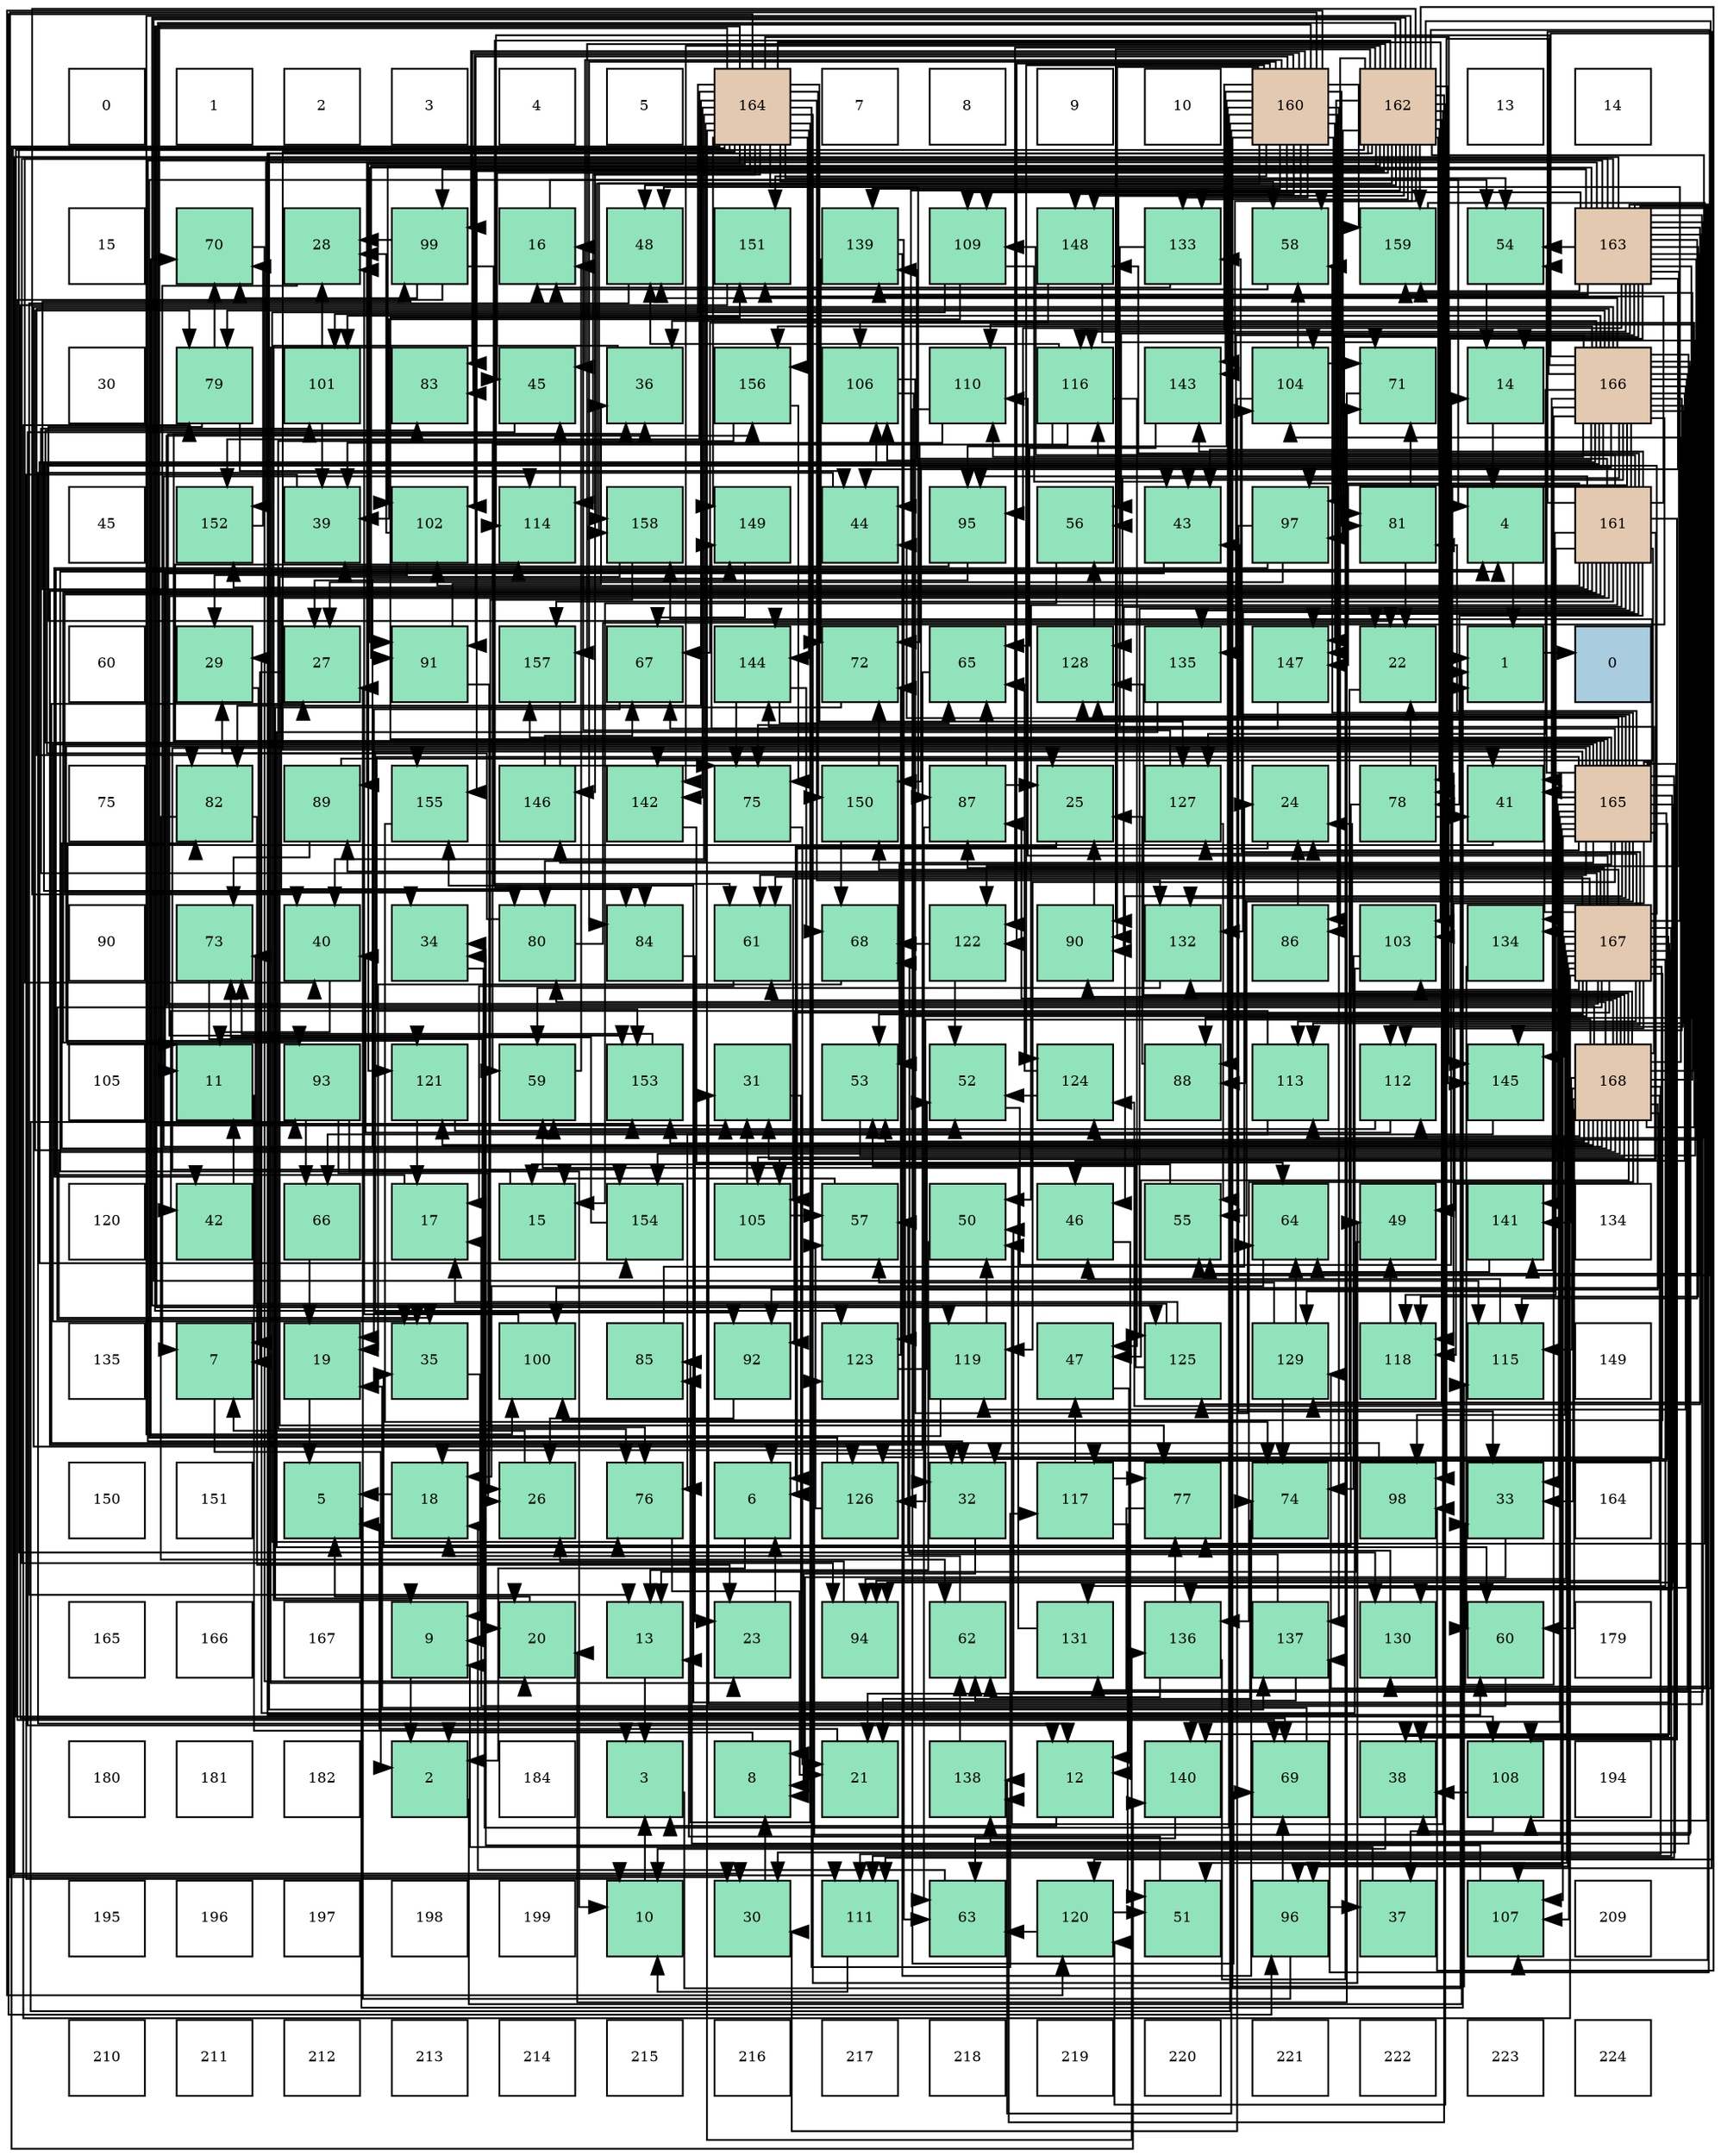 digraph layout{
 rankdir=TB;
 splines=ortho;
 node [style=filled shape=square fixedsize=true width=0.6];
0[label="0", fontsize=8, fillcolor="#ffffff"];
1[label="1", fontsize=8, fillcolor="#ffffff"];
2[label="2", fontsize=8, fillcolor="#ffffff"];
3[label="3", fontsize=8, fillcolor="#ffffff"];
4[label="4", fontsize=8, fillcolor="#ffffff"];
5[label="5", fontsize=8, fillcolor="#ffffff"];
6[label="164", fontsize=8, fillcolor="#e3c9af"];
7[label="7", fontsize=8, fillcolor="#ffffff"];
8[label="8", fontsize=8, fillcolor="#ffffff"];
9[label="9", fontsize=8, fillcolor="#ffffff"];
10[label="10", fontsize=8, fillcolor="#ffffff"];
11[label="160", fontsize=8, fillcolor="#e3c9af"];
12[label="162", fontsize=8, fillcolor="#e3c9af"];
13[label="13", fontsize=8, fillcolor="#ffffff"];
14[label="14", fontsize=8, fillcolor="#ffffff"];
15[label="15", fontsize=8, fillcolor="#ffffff"];
16[label="70", fontsize=8, fillcolor="#91e3bb"];
17[label="28", fontsize=8, fillcolor="#91e3bb"];
18[label="99", fontsize=8, fillcolor="#91e3bb"];
19[label="16", fontsize=8, fillcolor="#91e3bb"];
20[label="48", fontsize=8, fillcolor="#91e3bb"];
21[label="151", fontsize=8, fillcolor="#91e3bb"];
22[label="139", fontsize=8, fillcolor="#91e3bb"];
23[label="109", fontsize=8, fillcolor="#91e3bb"];
24[label="148", fontsize=8, fillcolor="#91e3bb"];
25[label="133", fontsize=8, fillcolor="#91e3bb"];
26[label="58", fontsize=8, fillcolor="#91e3bb"];
27[label="159", fontsize=8, fillcolor="#91e3bb"];
28[label="54", fontsize=8, fillcolor="#91e3bb"];
29[label="163", fontsize=8, fillcolor="#e3c9af"];
30[label="30", fontsize=8, fillcolor="#ffffff"];
31[label="79", fontsize=8, fillcolor="#91e3bb"];
32[label="101", fontsize=8, fillcolor="#91e3bb"];
33[label="83", fontsize=8, fillcolor="#91e3bb"];
34[label="45", fontsize=8, fillcolor="#91e3bb"];
35[label="36", fontsize=8, fillcolor="#91e3bb"];
36[label="156", fontsize=8, fillcolor="#91e3bb"];
37[label="106", fontsize=8, fillcolor="#91e3bb"];
38[label="110", fontsize=8, fillcolor="#91e3bb"];
39[label="116", fontsize=8, fillcolor="#91e3bb"];
40[label="143", fontsize=8, fillcolor="#91e3bb"];
41[label="104", fontsize=8, fillcolor="#91e3bb"];
42[label="71", fontsize=8, fillcolor="#91e3bb"];
43[label="14", fontsize=8, fillcolor="#91e3bb"];
44[label="166", fontsize=8, fillcolor="#e3c9af"];
45[label="45", fontsize=8, fillcolor="#ffffff"];
46[label="152", fontsize=8, fillcolor="#91e3bb"];
47[label="39", fontsize=8, fillcolor="#91e3bb"];
48[label="102", fontsize=8, fillcolor="#91e3bb"];
49[label="114", fontsize=8, fillcolor="#91e3bb"];
50[label="158", fontsize=8, fillcolor="#91e3bb"];
51[label="149", fontsize=8, fillcolor="#91e3bb"];
52[label="44", fontsize=8, fillcolor="#91e3bb"];
53[label="95", fontsize=8, fillcolor="#91e3bb"];
54[label="56", fontsize=8, fillcolor="#91e3bb"];
55[label="43", fontsize=8, fillcolor="#91e3bb"];
56[label="97", fontsize=8, fillcolor="#91e3bb"];
57[label="81", fontsize=8, fillcolor="#91e3bb"];
58[label="4", fontsize=8, fillcolor="#91e3bb"];
59[label="161", fontsize=8, fillcolor="#e3c9af"];
60[label="60", fontsize=8, fillcolor="#ffffff"];
61[label="29", fontsize=8, fillcolor="#91e3bb"];
62[label="27", fontsize=8, fillcolor="#91e3bb"];
63[label="91", fontsize=8, fillcolor="#91e3bb"];
64[label="157", fontsize=8, fillcolor="#91e3bb"];
65[label="67", fontsize=8, fillcolor="#91e3bb"];
66[label="144", fontsize=8, fillcolor="#91e3bb"];
67[label="72", fontsize=8, fillcolor="#91e3bb"];
68[label="65", fontsize=8, fillcolor="#91e3bb"];
69[label="128", fontsize=8, fillcolor="#91e3bb"];
70[label="135", fontsize=8, fillcolor="#91e3bb"];
71[label="147", fontsize=8, fillcolor="#91e3bb"];
72[label="22", fontsize=8, fillcolor="#91e3bb"];
73[label="1", fontsize=8, fillcolor="#91e3bb"];
74[label="0", fontsize=8, fillcolor="#a9ccde"];
75[label="75", fontsize=8, fillcolor="#ffffff"];
76[label="82", fontsize=8, fillcolor="#91e3bb"];
77[label="89", fontsize=8, fillcolor="#91e3bb"];
78[label="155", fontsize=8, fillcolor="#91e3bb"];
79[label="146", fontsize=8, fillcolor="#91e3bb"];
80[label="142", fontsize=8, fillcolor="#91e3bb"];
81[label="75", fontsize=8, fillcolor="#91e3bb"];
82[label="150", fontsize=8, fillcolor="#91e3bb"];
83[label="87", fontsize=8, fillcolor="#91e3bb"];
84[label="25", fontsize=8, fillcolor="#91e3bb"];
85[label="127", fontsize=8, fillcolor="#91e3bb"];
86[label="24", fontsize=8, fillcolor="#91e3bb"];
87[label="78", fontsize=8, fillcolor="#91e3bb"];
88[label="41", fontsize=8, fillcolor="#91e3bb"];
89[label="165", fontsize=8, fillcolor="#e3c9af"];
90[label="90", fontsize=8, fillcolor="#ffffff"];
91[label="73", fontsize=8, fillcolor="#91e3bb"];
92[label="40", fontsize=8, fillcolor="#91e3bb"];
93[label="34", fontsize=8, fillcolor="#91e3bb"];
94[label="80", fontsize=8, fillcolor="#91e3bb"];
95[label="84", fontsize=8, fillcolor="#91e3bb"];
96[label="61", fontsize=8, fillcolor="#91e3bb"];
97[label="68", fontsize=8, fillcolor="#91e3bb"];
98[label="122", fontsize=8, fillcolor="#91e3bb"];
99[label="90", fontsize=8, fillcolor="#91e3bb"];
100[label="132", fontsize=8, fillcolor="#91e3bb"];
101[label="86", fontsize=8, fillcolor="#91e3bb"];
102[label="103", fontsize=8, fillcolor="#91e3bb"];
103[label="134", fontsize=8, fillcolor="#91e3bb"];
104[label="167", fontsize=8, fillcolor="#e3c9af"];
105[label="105", fontsize=8, fillcolor="#ffffff"];
106[label="11", fontsize=8, fillcolor="#91e3bb"];
107[label="93", fontsize=8, fillcolor="#91e3bb"];
108[label="121", fontsize=8, fillcolor="#91e3bb"];
109[label="59", fontsize=8, fillcolor="#91e3bb"];
110[label="153", fontsize=8, fillcolor="#91e3bb"];
111[label="31", fontsize=8, fillcolor="#91e3bb"];
112[label="53", fontsize=8, fillcolor="#91e3bb"];
113[label="52", fontsize=8, fillcolor="#91e3bb"];
114[label="124", fontsize=8, fillcolor="#91e3bb"];
115[label="88", fontsize=8, fillcolor="#91e3bb"];
116[label="113", fontsize=8, fillcolor="#91e3bb"];
117[label="112", fontsize=8, fillcolor="#91e3bb"];
118[label="145", fontsize=8, fillcolor="#91e3bb"];
119[label="168", fontsize=8, fillcolor="#e3c9af"];
120[label="120", fontsize=8, fillcolor="#ffffff"];
121[label="42", fontsize=8, fillcolor="#91e3bb"];
122[label="66", fontsize=8, fillcolor="#91e3bb"];
123[label="17", fontsize=8, fillcolor="#91e3bb"];
124[label="15", fontsize=8, fillcolor="#91e3bb"];
125[label="154", fontsize=8, fillcolor="#91e3bb"];
126[label="105", fontsize=8, fillcolor="#91e3bb"];
127[label="57", fontsize=8, fillcolor="#91e3bb"];
128[label="50", fontsize=8, fillcolor="#91e3bb"];
129[label="46", fontsize=8, fillcolor="#91e3bb"];
130[label="55", fontsize=8, fillcolor="#91e3bb"];
131[label="64", fontsize=8, fillcolor="#91e3bb"];
132[label="49", fontsize=8, fillcolor="#91e3bb"];
133[label="141", fontsize=8, fillcolor="#91e3bb"];
134[label="134", fontsize=8, fillcolor="#ffffff"];
135[label="135", fontsize=8, fillcolor="#ffffff"];
136[label="7", fontsize=8, fillcolor="#91e3bb"];
137[label="19", fontsize=8, fillcolor="#91e3bb"];
138[label="35", fontsize=8, fillcolor="#91e3bb"];
139[label="100", fontsize=8, fillcolor="#91e3bb"];
140[label="85", fontsize=8, fillcolor="#91e3bb"];
141[label="92", fontsize=8, fillcolor="#91e3bb"];
142[label="123", fontsize=8, fillcolor="#91e3bb"];
143[label="119", fontsize=8, fillcolor="#91e3bb"];
144[label="47", fontsize=8, fillcolor="#91e3bb"];
145[label="125", fontsize=8, fillcolor="#91e3bb"];
146[label="129", fontsize=8, fillcolor="#91e3bb"];
147[label="118", fontsize=8, fillcolor="#91e3bb"];
148[label="115", fontsize=8, fillcolor="#91e3bb"];
149[label="149", fontsize=8, fillcolor="#ffffff"];
150[label="150", fontsize=8, fillcolor="#ffffff"];
151[label="151", fontsize=8, fillcolor="#ffffff"];
152[label="5", fontsize=8, fillcolor="#91e3bb"];
153[label="18", fontsize=8, fillcolor="#91e3bb"];
154[label="26", fontsize=8, fillcolor="#91e3bb"];
155[label="76", fontsize=8, fillcolor="#91e3bb"];
156[label="6", fontsize=8, fillcolor="#91e3bb"];
157[label="126", fontsize=8, fillcolor="#91e3bb"];
158[label="32", fontsize=8, fillcolor="#91e3bb"];
159[label="117", fontsize=8, fillcolor="#91e3bb"];
160[label="77", fontsize=8, fillcolor="#91e3bb"];
161[label="74", fontsize=8, fillcolor="#91e3bb"];
162[label="98", fontsize=8, fillcolor="#91e3bb"];
163[label="33", fontsize=8, fillcolor="#91e3bb"];
164[label="164", fontsize=8, fillcolor="#ffffff"];
165[label="165", fontsize=8, fillcolor="#ffffff"];
166[label="166", fontsize=8, fillcolor="#ffffff"];
167[label="167", fontsize=8, fillcolor="#ffffff"];
168[label="9", fontsize=8, fillcolor="#91e3bb"];
169[label="20", fontsize=8, fillcolor="#91e3bb"];
170[label="13", fontsize=8, fillcolor="#91e3bb"];
171[label="23", fontsize=8, fillcolor="#91e3bb"];
172[label="94", fontsize=8, fillcolor="#91e3bb"];
173[label="62", fontsize=8, fillcolor="#91e3bb"];
174[label="131", fontsize=8, fillcolor="#91e3bb"];
175[label="136", fontsize=8, fillcolor="#91e3bb"];
176[label="137", fontsize=8, fillcolor="#91e3bb"];
177[label="130", fontsize=8, fillcolor="#91e3bb"];
178[label="60", fontsize=8, fillcolor="#91e3bb"];
179[label="179", fontsize=8, fillcolor="#ffffff"];
180[label="180", fontsize=8, fillcolor="#ffffff"];
181[label="181", fontsize=8, fillcolor="#ffffff"];
182[label="182", fontsize=8, fillcolor="#ffffff"];
183[label="2", fontsize=8, fillcolor="#91e3bb"];
184[label="184", fontsize=8, fillcolor="#ffffff"];
185[label="3", fontsize=8, fillcolor="#91e3bb"];
186[label="8", fontsize=8, fillcolor="#91e3bb"];
187[label="21", fontsize=8, fillcolor="#91e3bb"];
188[label="138", fontsize=8, fillcolor="#91e3bb"];
189[label="12", fontsize=8, fillcolor="#91e3bb"];
190[label="140", fontsize=8, fillcolor="#91e3bb"];
191[label="69", fontsize=8, fillcolor="#91e3bb"];
192[label="38", fontsize=8, fillcolor="#91e3bb"];
193[label="108", fontsize=8, fillcolor="#91e3bb"];
194[label="194", fontsize=8, fillcolor="#ffffff"];
195[label="195", fontsize=8, fillcolor="#ffffff"];
196[label="196", fontsize=8, fillcolor="#ffffff"];
197[label="197", fontsize=8, fillcolor="#ffffff"];
198[label="198", fontsize=8, fillcolor="#ffffff"];
199[label="199", fontsize=8, fillcolor="#ffffff"];
200[label="10", fontsize=8, fillcolor="#91e3bb"];
201[label="30", fontsize=8, fillcolor="#91e3bb"];
202[label="111", fontsize=8, fillcolor="#91e3bb"];
203[label="63", fontsize=8, fillcolor="#91e3bb"];
204[label="120", fontsize=8, fillcolor="#91e3bb"];
205[label="51", fontsize=8, fillcolor="#91e3bb"];
206[label="96", fontsize=8, fillcolor="#91e3bb"];
207[label="37", fontsize=8, fillcolor="#91e3bb"];
208[label="107", fontsize=8, fillcolor="#91e3bb"];
209[label="209", fontsize=8, fillcolor="#ffffff"];
210[label="210", fontsize=8, fillcolor="#ffffff"];
211[label="211", fontsize=8, fillcolor="#ffffff"];
212[label="212", fontsize=8, fillcolor="#ffffff"];
213[label="213", fontsize=8, fillcolor="#ffffff"];
214[label="214", fontsize=8, fillcolor="#ffffff"];
215[label="215", fontsize=8, fillcolor="#ffffff"];
216[label="216", fontsize=8, fillcolor="#ffffff"];
217[label="217", fontsize=8, fillcolor="#ffffff"];
218[label="218", fontsize=8, fillcolor="#ffffff"];
219[label="219", fontsize=8, fillcolor="#ffffff"];
220[label="220", fontsize=8, fillcolor="#ffffff"];
221[label="221", fontsize=8, fillcolor="#ffffff"];
222[label="222", fontsize=8, fillcolor="#ffffff"];
223[label="223", fontsize=8, fillcolor="#ffffff"];
224[label="224", fontsize=8, fillcolor="#ffffff"];
edge [constraint=false, style=vis];73 -> 74;
183 -> 73;
185 -> 73;
58 -> 73;
152 -> 73;
156 -> 183;
136 -> 183;
186 -> 183;
168 -> 183;
200 -> 185;
106 -> 185;
189 -> 185;
170 -> 185;
43 -> 58;
124 -> 58;
19 -> 58;
123 -> 58;
153 -> 152;
137 -> 152;
169 -> 152;
187 -> 152;
72 -> 156;
171 -> 156;
86 -> 156;
84 -> 156;
154 -> 136;
62 -> 136;
17 -> 136;
61 -> 136;
201 -> 186;
111 -> 186;
158 -> 186;
163 -> 186;
93 -> 168;
138 -> 168;
35 -> 168;
207 -> 168;
192 -> 200;
47 -> 200;
92 -> 106;
88 -> 106;
121 -> 106;
55 -> 106;
52 -> 189;
34 -> 189;
129 -> 189;
144 -> 189;
20 -> 170;
132 -> 170;
128 -> 170;
205 -> 170;
113 -> 43;
112 -> 43;
28 -> 43;
130 -> 124;
54 -> 124;
127 -> 124;
26 -> 19;
109 -> 19;
178 -> 123;
96 -> 123;
173 -> 153;
203 -> 153;
131 -> 153;
68 -> 153;
122 -> 137;
65 -> 137;
97 -> 137;
191 -> 137;
16 -> 169;
42 -> 169;
67 -> 169;
91 -> 169;
161 -> 187;
81 -> 187;
155 -> 187;
160 -> 187;
87 -> 72;
87 -> 138;
87 -> 88;
31 -> 72;
31 -> 52;
31 -> 16;
94 -> 72;
94 -> 61;
57 -> 72;
57 -> 42;
76 -> 171;
76 -> 173;
33 -> 171;
95 -> 171;
140 -> 86;
101 -> 86;
83 -> 84;
83 -> 203;
83 -> 68;
115 -> 84;
77 -> 84;
77 -> 91;
99 -> 84;
63 -> 154;
63 -> 35;
141 -> 154;
107 -> 200;
107 -> 154;
107 -> 122;
172 -> 154;
53 -> 62;
53 -> 47;
206 -> 62;
206 -> 207;
206 -> 191;
56 -> 62;
56 -> 163;
56 -> 121;
162 -> 62;
18 -> 17;
18 -> 96;
18 -> 191;
18 -> 16;
139 -> 17;
32 -> 17;
32 -> 47;
48 -> 17;
48 -> 61;
102 -> 61;
102 -> 161;
41 -> 201;
41 -> 26;
41 -> 42;
126 -> 111;
126 -> 127;
37 -> 158;
37 -> 131;
208 -> 93;
193 -> 207;
193 -> 192;
23 -> 47;
23 -> 55;
23 -> 155;
38 -> 47;
38 -> 191;
202 -> 200;
117 -> 92;
117 -> 109;
116 -> 121;
116 -> 155;
49 -> 34;
148 -> 129;
39 -> 144;
39 -> 20;
39 -> 109;
39 -> 67;
159 -> 144;
159 -> 205;
159 -> 160;
147 -> 132;
143 -> 128;
143 -> 16;
204 -> 205;
204 -> 203;
108 -> 123;
108 -> 113;
98 -> 113;
98 -> 97;
142 -> 113;
142 -> 67;
114 -> 113;
114 -> 68;
145 -> 123;
145 -> 112;
145 -> 91;
157 -> 28;
157 -> 127;
85 -> 19;
85 -> 130;
69 -> 54;
146 -> 127;
146 -> 131;
146 -> 161;
177 -> 127;
174 -> 109;
100 -> 109;
25 -> 19;
25 -> 81;
103 -> 178;
70 -> 178;
175 -> 173;
175 -> 42;
175 -> 160;
176 -> 173;
176 -> 97;
188 -> 173;
22 -> 203;
22 -> 67;
22 -> 161;
190 -> 203;
133 -> 131;
80 -> 131;
40 -> 68;
66 -> 68;
66 -> 97;
66 -> 81;
118 -> 122;
79 -> 65;
71 -> 65;
24 -> 65;
24 -> 42;
51 -> 65;
82 -> 97;
82 -> 67;
21 -> 191;
46 -> 16;
110 -> 91;
125 -> 91;
78 -> 161;
36 -> 81;
36 -> 155;
64 -> 81;
50 -> 155;
50 -> 160;
27 -> 160;
11 -> 201;
11 -> 93;
11 -> 34;
11 -> 54;
11 -> 57;
11 -> 33;
11 -> 95;
11 -> 101;
11 -> 115;
11 -> 99;
11 -> 63;
11 -> 107;
11 -> 53;
11 -> 56;
11 -> 18;
11 -> 48;
11 -> 23;
11 -> 148;
11 -> 39;
11 -> 204;
11 -> 98;
11 -> 114;
11 -> 25;
11 -> 176;
11 -> 188;
11 -> 22;
11 -> 40;
11 -> 71;
11 -> 24;
11 -> 21;
11 -> 110;
11 -> 50;
11 -> 27;
59 -> 111;
59 -> 158;
59 -> 93;
59 -> 128;
59 -> 87;
59 -> 95;
59 -> 99;
59 -> 107;
59 -> 53;
59 -> 56;
59 -> 18;
59 -> 48;
59 -> 193;
59 -> 23;
59 -> 39;
59 -> 147;
59 -> 204;
59 -> 145;
59 -> 146;
59 -> 100;
59 -> 70;
59 -> 22;
59 -> 80;
59 -> 40;
59 -> 71;
59 -> 24;
59 -> 21;
59 -> 46;
59 -> 110;
59 -> 64;
12 -> 111;
12 -> 92;
12 -> 55;
12 -> 52;
12 -> 34;
12 -> 20;
12 -> 128;
12 -> 130;
12 -> 26;
12 -> 178;
12 -> 87;
12 -> 57;
12 -> 33;
12 -> 95;
12 -> 101;
12 -> 99;
12 -> 63;
12 -> 162;
12 -> 139;
12 -> 48;
12 -> 193;
12 -> 116;
12 -> 148;
12 -> 204;
12 -> 98;
12 -> 114;
12 -> 145;
12 -> 146;
12 -> 25;
12 -> 176;
12 -> 188;
12 -> 80;
12 -> 40;
12 -> 118;
12 -> 71;
12 -> 24;
12 -> 64;
12 -> 50;
12 -> 27;
29 -> 201;
29 -> 111;
29 -> 158;
29 -> 92;
29 -> 52;
29 -> 128;
29 -> 28;
29 -> 130;
29 -> 54;
29 -> 87;
29 -> 115;
29 -> 63;
29 -> 172;
29 -> 53;
29 -> 56;
29 -> 18;
29 -> 208;
29 -> 193;
29 -> 23;
29 -> 148;
29 -> 39;
29 -> 147;
29 -> 98;
29 -> 114;
29 -> 145;
29 -> 146;
29 -> 177;
29 -> 70;
29 -> 176;
29 -> 22;
29 -> 46;
29 -> 27;
6 -> 92;
6 -> 88;
6 -> 132;
6 -> 28;
6 -> 26;
6 -> 94;
6 -> 76;
6 -> 140;
6 -> 83;
6 -> 77;
6 -> 206;
6 -> 32;
6 -> 102;
6 -> 202;
6 -> 49;
6 -> 159;
6 -> 143;
6 -> 108;
6 -> 142;
6 -> 85;
6 -> 177;
6 -> 100;
6 -> 175;
6 -> 190;
6 -> 80;
6 -> 66;
6 -> 118;
6 -> 79;
6 -> 51;
6 -> 82;
6 -> 46;
6 -> 78;
6 -> 36;
89 -> 86;
89 -> 201;
89 -> 158;
89 -> 163;
89 -> 138;
89 -> 35;
89 -> 192;
89 -> 88;
89 -> 55;
89 -> 52;
89 -> 129;
89 -> 112;
89 -> 28;
89 -> 130;
89 -> 26;
89 -> 96;
89 -> 57;
89 -> 33;
89 -> 115;
89 -> 141;
89 -> 172;
89 -> 206;
89 -> 126;
89 -> 208;
89 -> 202;
89 -> 49;
89 -> 159;
89 -> 147;
89 -> 143;
89 -> 108;
89 -> 69;
89 -> 177;
89 -> 100;
89 -> 25;
89 -> 103;
89 -> 188;
89 -> 190;
89 -> 133;
89 -> 79;
89 -> 51;
89 -> 21;
89 -> 110;
89 -> 125;
89 -> 64;
89 -> 50;
44 -> 163;
44 -> 35;
44 -> 192;
44 -> 88;
44 -> 55;
44 -> 129;
44 -> 20;
44 -> 31;
44 -> 94;
44 -> 76;
44 -> 140;
44 -> 162;
44 -> 32;
44 -> 102;
44 -> 41;
44 -> 37;
44 -> 208;
44 -> 38;
44 -> 117;
44 -> 116;
44 -> 49;
44 -> 143;
44 -> 142;
44 -> 157;
44 -> 85;
44 -> 69;
44 -> 174;
44 -> 175;
44 -> 133;
44 -> 66;
44 -> 118;
44 -> 71;
44 -> 82;
44 -> 125;
44 -> 78;
44 -> 36;
104 -> 138;
104 -> 35;
104 -> 192;
104 -> 20;
104 -> 132;
104 -> 205;
104 -> 112;
104 -> 96;
104 -> 31;
104 -> 83;
104 -> 77;
104 -> 141;
104 -> 172;
104 -> 206;
104 -> 162;
104 -> 139;
104 -> 32;
104 -> 102;
104 -> 41;
104 -> 126;
104 -> 37;
104 -> 208;
104 -> 38;
104 -> 202;
104 -> 117;
104 -> 116;
104 -> 142;
104 -> 157;
104 -> 85;
104 -> 69;
104 -> 174;
104 -> 103;
104 -> 190;
104 -> 118;
104 -> 82;
104 -> 78;
119 -> 86;
119 -> 163;
119 -> 138;
119 -> 144;
119 -> 112;
119 -> 178;
119 -> 96;
119 -> 31;
119 -> 94;
119 -> 76;
119 -> 83;
119 -> 99;
119 -> 141;
119 -> 172;
119 -> 139;
119 -> 41;
119 -> 126;
119 -> 37;
119 -> 38;
119 -> 202;
119 -> 117;
119 -> 49;
119 -> 148;
119 -> 147;
119 -> 108;
119 -> 157;
119 -> 69;
119 -> 100;
119 -> 175;
119 -> 133;
119 -> 66;
119 -> 51;
119 -> 110;
119 -> 125;
119 -> 36;
119 -> 27;
edge [constraint=true, style=invis];
0 -> 15 -> 30 -> 45 -> 60 -> 75 -> 90 -> 105 -> 120 -> 135 -> 150 -> 165 -> 180 -> 195 -> 210;
1 -> 16 -> 31 -> 46 -> 61 -> 76 -> 91 -> 106 -> 121 -> 136 -> 151 -> 166 -> 181 -> 196 -> 211;
2 -> 17 -> 32 -> 47 -> 62 -> 77 -> 92 -> 107 -> 122 -> 137 -> 152 -> 167 -> 182 -> 197 -> 212;
3 -> 18 -> 33 -> 48 -> 63 -> 78 -> 93 -> 108 -> 123 -> 138 -> 153 -> 168 -> 183 -> 198 -> 213;
4 -> 19 -> 34 -> 49 -> 64 -> 79 -> 94 -> 109 -> 124 -> 139 -> 154 -> 169 -> 184 -> 199 -> 214;
5 -> 20 -> 35 -> 50 -> 65 -> 80 -> 95 -> 110 -> 125 -> 140 -> 155 -> 170 -> 185 -> 200 -> 215;
6 -> 21 -> 36 -> 51 -> 66 -> 81 -> 96 -> 111 -> 126 -> 141 -> 156 -> 171 -> 186 -> 201 -> 216;
7 -> 22 -> 37 -> 52 -> 67 -> 82 -> 97 -> 112 -> 127 -> 142 -> 157 -> 172 -> 187 -> 202 -> 217;
8 -> 23 -> 38 -> 53 -> 68 -> 83 -> 98 -> 113 -> 128 -> 143 -> 158 -> 173 -> 188 -> 203 -> 218;
9 -> 24 -> 39 -> 54 -> 69 -> 84 -> 99 -> 114 -> 129 -> 144 -> 159 -> 174 -> 189 -> 204 -> 219;
10 -> 25 -> 40 -> 55 -> 70 -> 85 -> 100 -> 115 -> 130 -> 145 -> 160 -> 175 -> 190 -> 205 -> 220;
11 -> 26 -> 41 -> 56 -> 71 -> 86 -> 101 -> 116 -> 131 -> 146 -> 161 -> 176 -> 191 -> 206 -> 221;
12 -> 27 -> 42 -> 57 -> 72 -> 87 -> 102 -> 117 -> 132 -> 147 -> 162 -> 177 -> 192 -> 207 -> 222;
13 -> 28 -> 43 -> 58 -> 73 -> 88 -> 103 -> 118 -> 133 -> 148 -> 163 -> 178 -> 193 -> 208 -> 223;
14 -> 29 -> 44 -> 59 -> 74 -> 89 -> 104 -> 119 -> 134 -> 149 -> 164 -> 179 -> 194 -> 209 -> 224;
rank = same {0 -> 1 -> 2 -> 3 -> 4 -> 5 -> 6 -> 7 -> 8 -> 9 -> 10 -> 11 -> 12 -> 13 -> 14};
rank = same {15 -> 16 -> 17 -> 18 -> 19 -> 20 -> 21 -> 22 -> 23 -> 24 -> 25 -> 26 -> 27 -> 28 -> 29};
rank = same {30 -> 31 -> 32 -> 33 -> 34 -> 35 -> 36 -> 37 -> 38 -> 39 -> 40 -> 41 -> 42 -> 43 -> 44};
rank = same {45 -> 46 -> 47 -> 48 -> 49 -> 50 -> 51 -> 52 -> 53 -> 54 -> 55 -> 56 -> 57 -> 58 -> 59};
rank = same {60 -> 61 -> 62 -> 63 -> 64 -> 65 -> 66 -> 67 -> 68 -> 69 -> 70 -> 71 -> 72 -> 73 -> 74};
rank = same {75 -> 76 -> 77 -> 78 -> 79 -> 80 -> 81 -> 82 -> 83 -> 84 -> 85 -> 86 -> 87 -> 88 -> 89};
rank = same {90 -> 91 -> 92 -> 93 -> 94 -> 95 -> 96 -> 97 -> 98 -> 99 -> 100 -> 101 -> 102 -> 103 -> 104};
rank = same {105 -> 106 -> 107 -> 108 -> 109 -> 110 -> 111 -> 112 -> 113 -> 114 -> 115 -> 116 -> 117 -> 118 -> 119};
rank = same {120 -> 121 -> 122 -> 123 -> 124 -> 125 -> 126 -> 127 -> 128 -> 129 -> 130 -> 131 -> 132 -> 133 -> 134};
rank = same {135 -> 136 -> 137 -> 138 -> 139 -> 140 -> 141 -> 142 -> 143 -> 144 -> 145 -> 146 -> 147 -> 148 -> 149};
rank = same {150 -> 151 -> 152 -> 153 -> 154 -> 155 -> 156 -> 157 -> 158 -> 159 -> 160 -> 161 -> 162 -> 163 -> 164};
rank = same {165 -> 166 -> 167 -> 168 -> 169 -> 170 -> 171 -> 172 -> 173 -> 174 -> 175 -> 176 -> 177 -> 178 -> 179};
rank = same {180 -> 181 -> 182 -> 183 -> 184 -> 185 -> 186 -> 187 -> 188 -> 189 -> 190 -> 191 -> 192 -> 193 -> 194};
rank = same {195 -> 196 -> 197 -> 198 -> 199 -> 200 -> 201 -> 202 -> 203 -> 204 -> 205 -> 206 -> 207 -> 208 -> 209};
rank = same {210 -> 211 -> 212 -> 213 -> 214 -> 215 -> 216 -> 217 -> 218 -> 219 -> 220 -> 221 -> 222 -> 223 -> 224};
}